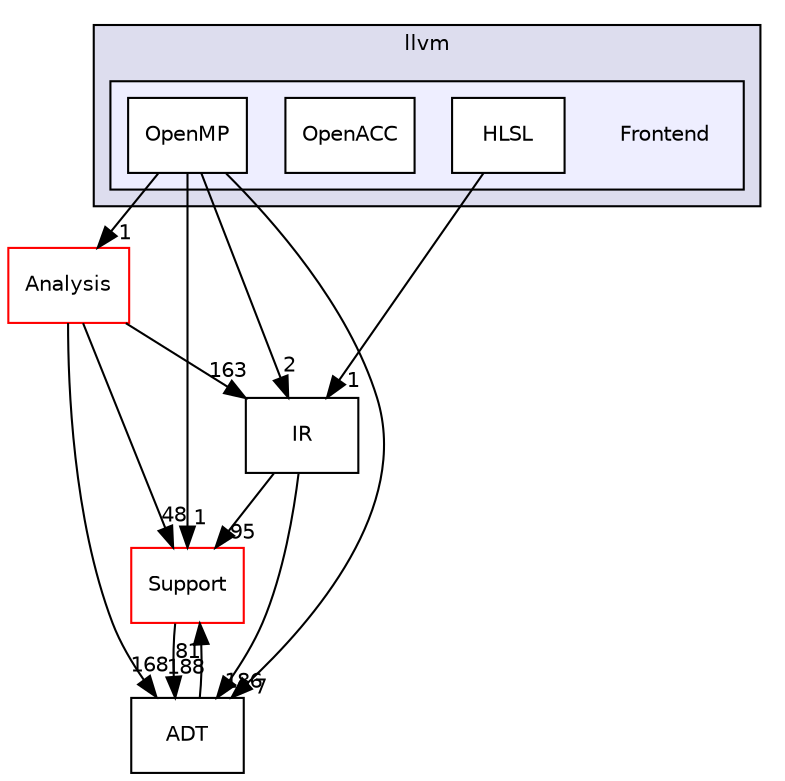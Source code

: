 digraph "include/llvm/Frontend" {
  bgcolor=transparent;
  compound=true
  node [ fontsize="10", fontname="Helvetica"];
  edge [ labelfontsize="10", labelfontname="Helvetica"];
  subgraph clusterdir_dcde91663b8816e1e2311938ccd8f690 {
    graph [ bgcolor="#ddddee", pencolor="black", label="llvm" fontname="Helvetica", fontsize="10", URL="dir_dcde91663b8816e1e2311938ccd8f690.html"]
  subgraph clusterdir_8b88ca948c2776c050dedd5dc7d3a9c7 {
    graph [ bgcolor="#eeeeff", pencolor="black", label="" URL="dir_8b88ca948c2776c050dedd5dc7d3a9c7.html"];
    dir_8b88ca948c2776c050dedd5dc7d3a9c7 [shape=plaintext label="Frontend"];
    dir_58b8e227fb587dcfd8d87ed95c9804cd [shape=box label="HLSL" color="black" fillcolor="white" style="filled" URL="dir_58b8e227fb587dcfd8d87ed95c9804cd.html"];
    dir_cb80e3be1768b328f26b5b9d517c3c97 [shape=box label="OpenACC" color="black" fillcolor="white" style="filled" URL="dir_cb80e3be1768b328f26b5b9d517c3c97.html"];
    dir_8fc939330e6243356cb2f924c96e8aa9 [shape=box label="OpenMP" color="black" fillcolor="white" style="filled" URL="dir_8fc939330e6243356cb2f924c96e8aa9.html"];
  }
  }
  dir_c3e93f23a4a31c717998b98ce143b7c0 [shape=box label="IR" URL="dir_c3e93f23a4a31c717998b98ce143b7c0.html"];
  dir_ae1e398ac700924fa434b51c248a5531 [shape=box label="Support" color="red" URL="dir_ae1e398ac700924fa434b51c248a5531.html"];
  dir_32453792af2ba70c54e3ccae3a790d1b [shape=box label="ADT" URL="dir_32453792af2ba70c54e3ccae3a790d1b.html"];
  dir_97cdd6ae7e6843add574fb55e792badd [shape=box label="Analysis" color="red" URL="dir_97cdd6ae7e6843add574fb55e792badd.html"];
  dir_c3e93f23a4a31c717998b98ce143b7c0->dir_ae1e398ac700924fa434b51c248a5531 [headlabel="95", labeldistance=1.5 headhref="dir_000010_000011.html"];
  dir_c3e93f23a4a31c717998b98ce143b7c0->dir_32453792af2ba70c54e3ccae3a790d1b [headlabel="186", labeldistance=1.5 headhref="dir_000010_000007.html"];
  dir_58b8e227fb587dcfd8d87ed95c9804cd->dir_c3e93f23a4a31c717998b98ce143b7c0 [headlabel="1", labeldistance=1.5 headhref="dir_000271_000010.html"];
  dir_ae1e398ac700924fa434b51c248a5531->dir_32453792af2ba70c54e3ccae3a790d1b [headlabel="188", labeldistance=1.5 headhref="dir_000011_000007.html"];
  dir_32453792af2ba70c54e3ccae3a790d1b->dir_ae1e398ac700924fa434b51c248a5531 [headlabel="81", labeldistance=1.5 headhref="dir_000007_000011.html"];
  dir_97cdd6ae7e6843add574fb55e792badd->dir_c3e93f23a4a31c717998b98ce143b7c0 [headlabel="163", labeldistance=1.5 headhref="dir_000012_000010.html"];
  dir_97cdd6ae7e6843add574fb55e792badd->dir_ae1e398ac700924fa434b51c248a5531 [headlabel="48", labeldistance=1.5 headhref="dir_000012_000011.html"];
  dir_97cdd6ae7e6843add574fb55e792badd->dir_32453792af2ba70c54e3ccae3a790d1b [headlabel="168", labeldistance=1.5 headhref="dir_000012_000007.html"];
  dir_8fc939330e6243356cb2f924c96e8aa9->dir_c3e93f23a4a31c717998b98ce143b7c0 [headlabel="2", labeldistance=1.5 headhref="dir_000028_000010.html"];
  dir_8fc939330e6243356cb2f924c96e8aa9->dir_ae1e398ac700924fa434b51c248a5531 [headlabel="1", labeldistance=1.5 headhref="dir_000028_000011.html"];
  dir_8fc939330e6243356cb2f924c96e8aa9->dir_32453792af2ba70c54e3ccae3a790d1b [headlabel="7", labeldistance=1.5 headhref="dir_000028_000007.html"];
  dir_8fc939330e6243356cb2f924c96e8aa9->dir_97cdd6ae7e6843add574fb55e792badd [headlabel="1", labeldistance=1.5 headhref="dir_000028_000012.html"];
}

